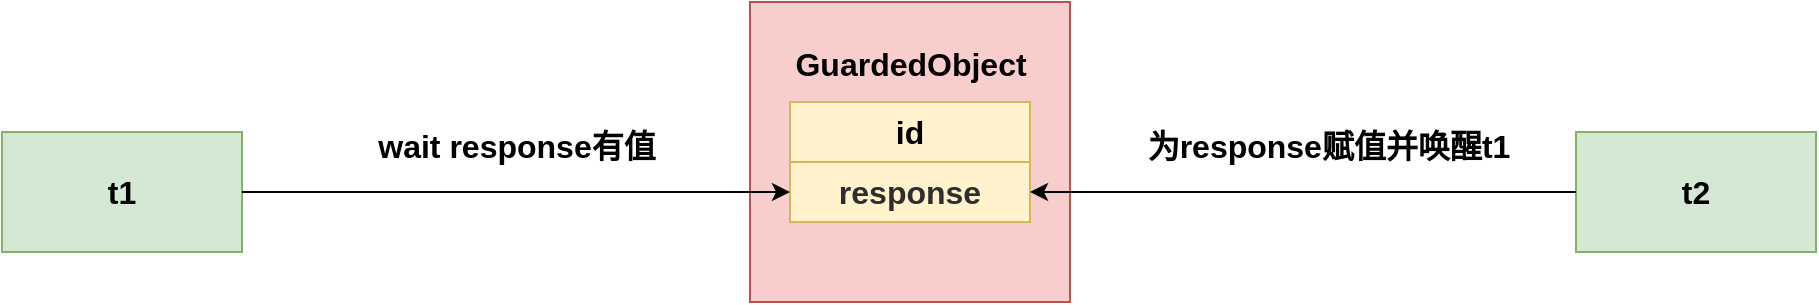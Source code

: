 <mxfile version="26.0.4">
  <diagram name="第 1 页" id="fUV9HRSgn_qkcsIvF5ma">
    <mxGraphModel dx="1450" dy="621" grid="0" gridSize="10" guides="1" tooltips="1" connect="1" arrows="1" fold="1" page="0" pageScale="1" pageWidth="827" pageHeight="1169" math="0" shadow="0">
      <root>
        <mxCell id="0" />
        <mxCell id="1" parent="0" />
        <mxCell id="KBI7AvbJKztdnZxgxQBW-1" value="&lt;font style=&quot;font-size: 16px;&quot;&gt;&lt;b style=&quot;&quot;&gt;t1&lt;/b&gt;&lt;/font&gt;" style="rounded=0;whiteSpace=wrap;html=1;fillColor=#d5e8d4;strokeColor=#82b366;flipH=1;" vertex="1" parent="1">
          <mxGeometry x="-147" y="185" width="120" height="60" as="geometry" />
        </mxCell>
        <mxCell id="KBI7AvbJKztdnZxgxQBW-4" value="&lt;font style=&quot;font-size: 16px;&quot;&gt;&lt;b style=&quot;&quot;&gt;t2&lt;/b&gt;&lt;/font&gt;" style="rounded=0;whiteSpace=wrap;html=1;fillColor=#d5e8d4;strokeColor=#82b366;flipH=1;" vertex="1" parent="1">
          <mxGeometry x="640" y="185" width="120" height="60" as="geometry" />
        </mxCell>
        <mxCell id="KBI7AvbJKztdnZxgxQBW-7" value="&lt;font style=&quot;font-size: 16px;&quot;&gt;&lt;b style=&quot;&quot;&gt;wait response有值&lt;/b&gt;&lt;/font&gt;" style="text;html=1;align=center;verticalAlign=middle;resizable=0;points=[];autosize=1;strokeColor=none;fillColor=none;" vertex="1" parent="1">
          <mxGeometry x="30" y="177" width="160" height="30" as="geometry" />
        </mxCell>
        <mxCell id="KBI7AvbJKztdnZxgxQBW-14" value="" style="rounded=0;whiteSpace=wrap;html=1;fillColor=#f8cecc;strokeColor=#b85450;flipH=1;" vertex="1" parent="1">
          <mxGeometry x="227" y="120" width="160" height="150" as="geometry" />
        </mxCell>
        <mxCell id="KBI7AvbJKztdnZxgxQBW-8" value="&lt;font style=&quot;font-size: 16px;&quot;&gt;&lt;b style=&quot;&quot;&gt;为response赋值并唤醒t1&lt;/b&gt;&lt;/font&gt;" style="text;html=1;align=center;verticalAlign=middle;resizable=0;points=[];autosize=1;strokeColor=none;fillColor=none;" vertex="1" parent="1">
          <mxGeometry x="416" y="177" width="200" height="30" as="geometry" />
        </mxCell>
        <mxCell id="KBI7AvbJKztdnZxgxQBW-9" value="&lt;div style=&quot;color: rgb(47, 45, 45);&quot;&gt;&lt;pre style=&quot;&quot;&gt;&lt;span style=&quot;color: rgb(0, 0, 0);&quot;&gt;&lt;font face=&quot;Helvetica&quot; style=&quot;font-size: 16px;&quot;&gt;&lt;b style=&quot;&quot;&gt;id&lt;/b&gt;&lt;/font&gt;&lt;/span&gt;&lt;/pre&gt;&lt;/div&gt;" style="rounded=0;whiteSpace=wrap;html=1;fillColor=#fff2cc;strokeColor=#d6b656;" vertex="1" parent="1">
          <mxGeometry x="247" y="170" width="120" height="30" as="geometry" />
        </mxCell>
        <mxCell id="KBI7AvbJKztdnZxgxQBW-11" value="&lt;pre style=&quot;color: rgb(47, 45, 45);&quot;&gt;&lt;span style=&quot;color: rgb(0, 0, 0);&quot;&gt;&lt;font face=&quot;Helvetica&quot; style=&quot;font-size: 16px;&quot;&gt;&lt;b style=&quot;&quot;&gt;GuardedObject&lt;/b&gt;&lt;/font&gt;&lt;/span&gt;&lt;/pre&gt;" style="text;html=1;align=center;verticalAlign=middle;resizable=0;points=[];autosize=1;strokeColor=none;fillColor=none;" vertex="1" parent="1">
          <mxGeometry x="240" y="123" width="134" height="55" as="geometry" />
        </mxCell>
        <mxCell id="KBI7AvbJKztdnZxgxQBW-15" value="&lt;div style=&quot;color: rgb(47, 45, 45);&quot;&gt;&lt;p style=&quot;&quot;&gt;&lt;font face=&quot;Helvetica&quot;&gt;&lt;span style=&quot;font-size: 16px; white-space: normal;&quot;&gt;&lt;b&gt;response&lt;/b&gt;&lt;/span&gt;&lt;/font&gt;&lt;/p&gt;&lt;/div&gt;" style="rounded=0;whiteSpace=wrap;html=1;fillColor=#fff2cc;strokeColor=#d6b656;" vertex="1" parent="1">
          <mxGeometry x="247" y="200" width="120" height="30" as="geometry" />
        </mxCell>
        <mxCell id="KBI7AvbJKztdnZxgxQBW-16" style="edgeStyle=orthogonalEdgeStyle;rounded=0;orthogonalLoop=1;jettySize=auto;html=1;entryX=1;entryY=0.5;entryDx=0;entryDy=0;" edge="1" parent="1" source="KBI7AvbJKztdnZxgxQBW-4" target="KBI7AvbJKztdnZxgxQBW-15">
          <mxGeometry relative="1" as="geometry" />
        </mxCell>
        <mxCell id="KBI7AvbJKztdnZxgxQBW-17" style="edgeStyle=orthogonalEdgeStyle;rounded=0;orthogonalLoop=1;jettySize=auto;html=1;" edge="1" parent="1" source="KBI7AvbJKztdnZxgxQBW-1" target="KBI7AvbJKztdnZxgxQBW-15">
          <mxGeometry relative="1" as="geometry" />
        </mxCell>
      </root>
    </mxGraphModel>
  </diagram>
</mxfile>
